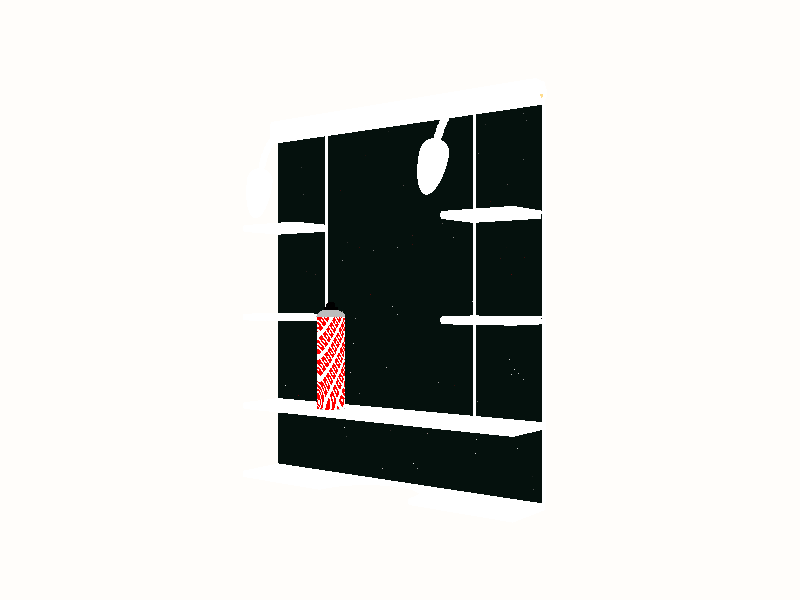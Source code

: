 //==========================================
// Bathroom mirror with lamps and a spray bottle
// -----------------------------------------
// Unit is meter
// -----------------------------------------
// Made for Persistence of vision 3.6
//==========================================  
// Copyright 2000-2004 Gilles Tran http://www.oyonale.com
// -----------------------------------------
// This work is licensed under the Creative Commons Attribution License. 
// To view a copy of this license, visit http://creativecommons.org/licenses/by/2.0/ 
// or send a letter to Creative Commons, 559 Nathan Abbott Way, Stanford, California 94305, USA.
// You are free:
// - to copy, distribute, display, and perform the work
// - to make derivative works
// - to make commercial use of the work
// Under the following conditions:
// - Attribution. You must give the original author credit.
// - For any reuse or distribution, you must make clear to others the license terms of this work.
// - Any of these conditions can be waived if you get permission from the copyright holder.
// Your fair use and other rights are in no way affected by the above. 
//==========================================  
#include "colors.inc"
#include "textures.inc"
#include "metals.inc"
global_settings{
    assumed_gamma 1
    radiosity{
        recursion_limit 2
    }
}

camera{
    location  <1.5, 1.6, -2>
    direction z*1.5
    right     4*x/3
    look_at   <0, 1.6,  0>
}               
box{<-2,0,-3>,<2,3,0>
    texture{pigment{rgb<1,0.98,0.96>} normal{agate 0.02 scale 0.1} finish{ambient 0 diffuse 1}}
}

//============================                     
// Spray bottle
//============================                     
#declare Spray=union{
    #declare rSpray=5.2/2;
    #declare rSpray2=2.6/2;
    #declare rSpray3=0.8;
    #declare ySpray=17;
    #declare ySpray2=1.5;
    #declare eSpray=0.02;
    torus{rSpray,eSpray texture{T_Chrome_3C}}
    cylinder{0,y*ySpray,rSpray}
    union{
        torus{rSpray,0.1 translate y*ySpray}
        sphere{0,rSpray scale <1,0.5,1> translate y*ySpray}
        texture{T_Chrome_3C}
    }
    union{         
        torus{rSpray2,eSpray translate y*eSpray}
        cylinder{0,y*ySpray2*0.3,rSpray2}
        difference{
            cylinder{0,y*ySpray2,rSpray3}
            cylinder{-z*rSpray3*2,z*rSpray3*2,rSpray3 scale <1,0.5,1> translate y*ySpray2}
        }
        translate y*(ySpray+rSpray*0.45)
        texture{pigment{Black}finish{ambient 0 diffuse 1 specular 1 roughness 0.01}}
    }
    texture{       
        pigment{   
            spiral2 2 
            turbulence 0.02                   
            rotate x*30
            scale 2
            color_map{[0.5 White][0.5 Red]} 
        }
        finish{ambient 0 diffuse 1 specular 1 roughness 0.001}
    }
    translate y*eSpray
    
    scale 0.015
}                        
//============================                     
// Lamps
//============================                     
#macro Lamp(eEL)
    #local i=0;
    #local n=20;
    #local rEL=0.008;
    #local zEL=0.013;
    #local aEL=0;
    #local posEL=<0,0,0>;
    #local EL=union{
        cylinder{0,z*zEL,rEL}
        torus{rEL,rEL*0.2 rotate x*90 scale <1,1,3>}
    }
    #local LampPost=union{
        #while (i<n)
            object{EL rotate x*aEL translate posEL}
            #local posEL=posEL+z*zEL*cos(radians(aEL))-y*zEL*sin(radians(aEL));
            #local aEL=aEL+eEL;
            #local i=i+1;
        #end
        object{Bulb rotate x*aEL translate posEL no_shadow}
    }
    union{
        light_source{
            posEL color C_Lamp*30 fade_power 2 fade_distance 0.15
                area_light 0.1*x,0.1*y 10,10 jitter adaptive 2
        }
        object{LampPost}
    } 
#end                        

//============================                     
// Bulb
//============================                     
#declare Bulb=merge{
        difference{sphere{0,1} plane{y,0 inverse}}
        difference{sphere{0,1} plane{y,0} scale <1,3,1>}
        translate y
        scale 0.035
        rotate x*90
        texture{
            pigment{White}
            finish{ambient 2 diffuse 1}
        }
}
//============================                     
// Miroir
//============================                     

#declare C_Lamp=rgb<245,210,138>/255;
#declare xM=0.45;
#declare eM=0.02;
#declare eSM=0.02;
#declare sM=0.2;
#declare yM=0.98;
#declare yM1=yM-sM;
#declare zM=0.156;
#declare yLM=0.06;
#declare zLM=0.05;
#declare eLM=0.01;
#declare T_Mirror0=texture{
    pigment{bozo color_map{[0.5 White][0.6 Red*0.2]}}
    finish{ambient 0 diffuse 1}
}
#declare T_Mirror1=texture{
    pigment{SeaGreen*0.01}
    finish{ambient 0 diffuse 0 reflection 0.9}
}
#declare T_Mirror=texture{
    pigment_pattern{
        gradient y
        turbulence 0.2
        lambda 3
    }
    texture_map{
        [0 pigment_pattern{granite} texture_map{[0.05 T_Mirror0][0.06 T_Mirror1]} scale 0.05]
        [0.9 T_Mirror1]
        [1 T_Mirror1]
    }
    scale yM*1.1
}

#declare T_MirrorFrame=texture{pigment{White}finish{ambient 0 diffuse 1 specular 1 roughness 0.08}}
#declare Mirror=union{        
    union{ // Mirror
        box{<-xM,0,-eM>,<xM,sM,0>}
        union{
            box{<0,0,-eM>,<sM-eM*0.5,yM1,0> translate -x*xM}
            box{<0,0,-eM>,<sM-eM*0.5,yM1,0> translate -x*xM scale <-1,1,1>}
            box{<-xM+sM,0,-eM>,<xM-sM,yM1,0>}
            translate y*sM
        }
        texture{T_Mirror}
    }                 
    // Frame and shelves
    union{
        union{ // First shelf
            difference{    
                union{ 
                    box{<-xM,-eSM,-zM>,<xM,0,0>}
                    cylinder{-xM*x,x*xM,eSM*0.5 translate <0,-eSM*0.5,-zM>}
                }
                cylinder{-y*eSM*2,y*eSM,zM translate -z*zM}
            }
            union{
              difference{torus{zM,eSM*0.5} plane{z,0}}
              sphere{0,eSM*0.5 translate -x*zM}
              sphere{0,eSM*0.5 translate x*zM}
              translate <0,-eSM*0.5,-zM>
            }
/* // replace by your own objects
            object{Flacon9 rotate y*12 translate <-xM*0.45,0,-zM*0.70>}
            object{Flacon10 rotate y*12 translate <-xM*0.62,0,-zM*0.75>}
            object{Flacon11 rotate y*12 translate <-xM*0.9,0,-zM*0.62>}
            object{Brush4 rotate -x*90 scale 0.15 rotate y*30 translate <xM*0.5,0.007,-zM*0.25>}
            object{SoapHolder rotate -y*15 translate <xM*0.55,0,-zM*0.72>}
            object{Soap rotate -y*32 translate <xM*0.84,0,-zM*0.85>}
*/
            translate -z*0.0025
        }
        union{ // Second shelf             
            box{<-xM,-eSM,-zM>,<xM,0,0>}
            cylinder{-xM*x,x*xM,eSM*0.5 translate <0,-eSM*0.5,-zM>}

            object{Spray rotate y*30 translate <-xM+0.3,0,-zM*0.75>}
/* // replace by your own objects
            object{Flacon8 rotate -y*30 translate <-xM*0.6,0,-zM*0.62>}
            object{ToothPaste rotate y*220 translate <-xM*0.5,0,-zM*0.75>}
            object{Coupe rotate y*-31 translate <-xM*0.1,0,-zM*0.75>}
            object{LipStick translate <xM*0.1,0,-zM*0.9>}
            object{LipStick rotate -x*90 translate y*0.01 rotate y*21 translate <xM*0.15,0,-zM*0.8>}
            object{LipStick2 translate <xM*0.17,0,-zM*0.6>}
            object{Flacon6 rotate y*30 translate <xM*0.3,0,-zM*0.6>}
            object{Flacon7 scale <1,1.2,1> rotate -y*80 translate <xM*0.6,0,-zM*0.5>}
            object{Flacon5 rotate -y*80 translate <xM*0.8,0,-zM*0.65>}
*/
            translate y*sM
            translate -z*0.0025
        }                                  
        // Side shelves
        union{
            #declare MirrorSmallShelf=union{
                box{<0,-eSM,-zM>,<sM,0,0>}
                cylinder{0,x*sM,eSM*0.5 translate <0,-eSM*0.5,-zM>}
            }
            object{MirrorSmallShelf translate <-xM,yM1/3,0>}
            object{MirrorSmallShelf translate <-xM,2*yM1/3,0>}
            object{MirrorSmallShelf translate <-xM,yM1/3,0> scale <-1,1,1>}
            object{MirrorSmallShelf translate <-xM,2*yM1/3,0> scale <-1,1,1>}
/* // replace by your own objects
            union{
                object{Flacon2a translate <-0.05,0,0.02>}
                object{Flacon2b translate <0.06,0,-0.01>}
                translate <-xM+sM*0.5,yM1/3,-zM*0.5>
            }
            object{Pot translate <xM-sM*0.4,yM1/3,-zM*0.6>}
            union{
                object{Flacon1 rotate y*80 translate <0.06,0,-0.06>}
                translate <xM-sM*0.5,2*yM1/3,-zM*0.5>            
            }                                         
            union{
                object{Flacon3b translate <0.03,0,-0.07>}
                object{Flacon4 translate <-0.06,0,0.03>}
                object{Flacon3b translate x*0.06}
                translate <-xM+sM*0.3,2*yM1/3,-zM*0.4>
            }
*/
            translate y*sM
            translate -z*0.0025
        }
        // Frame
        box{<-xM-0.001,0,-eM+0.001>,<xM+0.001,yM+0.001,0.001>}
        // Lights
        union{
            difference{
                box{<-xM,0,-zLM>,<xM,yLM,0>}
                union{
                    cylinder{-0.1*x,x*0.1,0.004 translate -0.01*z}
                    cylinder{-0.1*x,x*0.1,0.004 translate 0.01*z}
                    translate <xM,yLM*0.55,-zLM*0.55>
                }
            }    
            // Plug
            union{            
                difference{
                    cylinder{-x*0.02,x*0.008,zLM*0.42}
                    cylinder{-x*0.01,x*0.02,zLM*0.37}
                }        
                union{
                    cylinder{0,x*0.005,0.004}
                    sphere{x*0.005,0.004}
                    texture{T_Gold_2C}
                    translate -y*0.01
                }
                translate <xM,yLM*0.5,-zLM*0.55>
            }
            union{
                box{<-xM+eLM,eLM,-eLM>,<xM-eLM,yLM-eLM,0>}
                cylinder{-x*(xM-eLM),x*(xM-eLM),eLM translate y*eLM}
                cylinder{-x*(xM-eLM),x*(xM-eLM),eLM translate y*(yLM-eLM)}
                cylinder{y*eLM,y*(yLM-eLM),eLM translate -x*(xM-eLM)}
                cylinder{y*eLM,y*(yLM-eLM),eLM translate x*(xM-eLM)}
                sphere{0,eLM translate <xM-eLM,eLM,0>}
                sphere{0,eLM translate <-xM+eLM,eLM,0>}
                sphere{0,eLM translate <xM-eLM,yLM-eLM,0>}
                sphere{0,eLM translate <-xM+eLM,yLM-eLM,0>}
                translate -zLM*z
            }
            object{Lamp(4) rotate y*180 translate <-0.3,yLM*0.5,-zLM>}
            object{Lamp(3.5) rotate y*180 translate <0.3,yLM*0.5,-zLM>}
            translate y*yM
        }
        texture{T_MirrorFrame}
    }
}                 


//============================                     
// Object
//============================                     
object{Mirror translate y*1.1}

